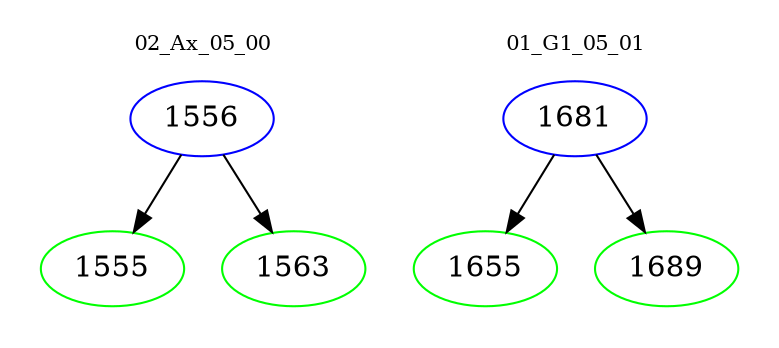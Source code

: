 digraph{
subgraph cluster_0 {
color = white
label = "02_Ax_05_00";
fontsize=10;
T0_1556 [label="1556", color="blue"]
T0_1556 -> T0_1555 [color="black"]
T0_1555 [label="1555", color="green"]
T0_1556 -> T0_1563 [color="black"]
T0_1563 [label="1563", color="green"]
}
subgraph cluster_1 {
color = white
label = "01_G1_05_01";
fontsize=10;
T1_1681 [label="1681", color="blue"]
T1_1681 -> T1_1655 [color="black"]
T1_1655 [label="1655", color="green"]
T1_1681 -> T1_1689 [color="black"]
T1_1689 [label="1689", color="green"]
}
}
